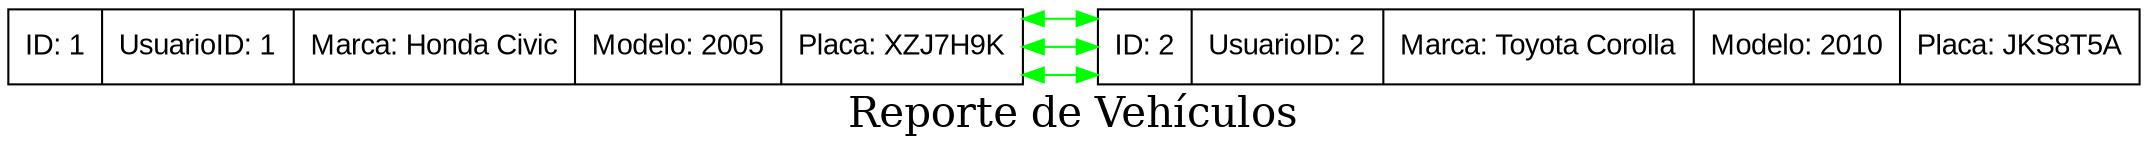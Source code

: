 digraph G {
  node [shape=record, fontname=Arial];
  rankdir=LR;

  label = "Reporte de Vehículos";
  fontsize = 20;

  vehiculo1 [label="{ID: 1|UsuarioID: 1|Marca: Toyota|Modelo: 2015|Placa: P123ABC}"];
  vehiculo2 [label="{ID: 2|UsuarioID: 2|Marca: Honda|Modelo: 2018|Placa: P456XYZ}"];
  vehiculo2 -> vehiculo1 [dir=both, color="green"];
  vehiculo1 [label="{ID: 1|UsuarioID: 1|Marca: Honda Civic|Modelo: 2005|Placa: XZJ7H9K}"];
  vehiculo1 -> vehiculo2 [dir=both, color="green"];
  vehiculo2 [label="{ID: 2|UsuarioID: 2|Marca: Toyota Corolla|Modelo: 2010|Placa: JKS8T5A}"];
  vehiculo2 -> vehiculo1 [dir=both, color="green"];
}
